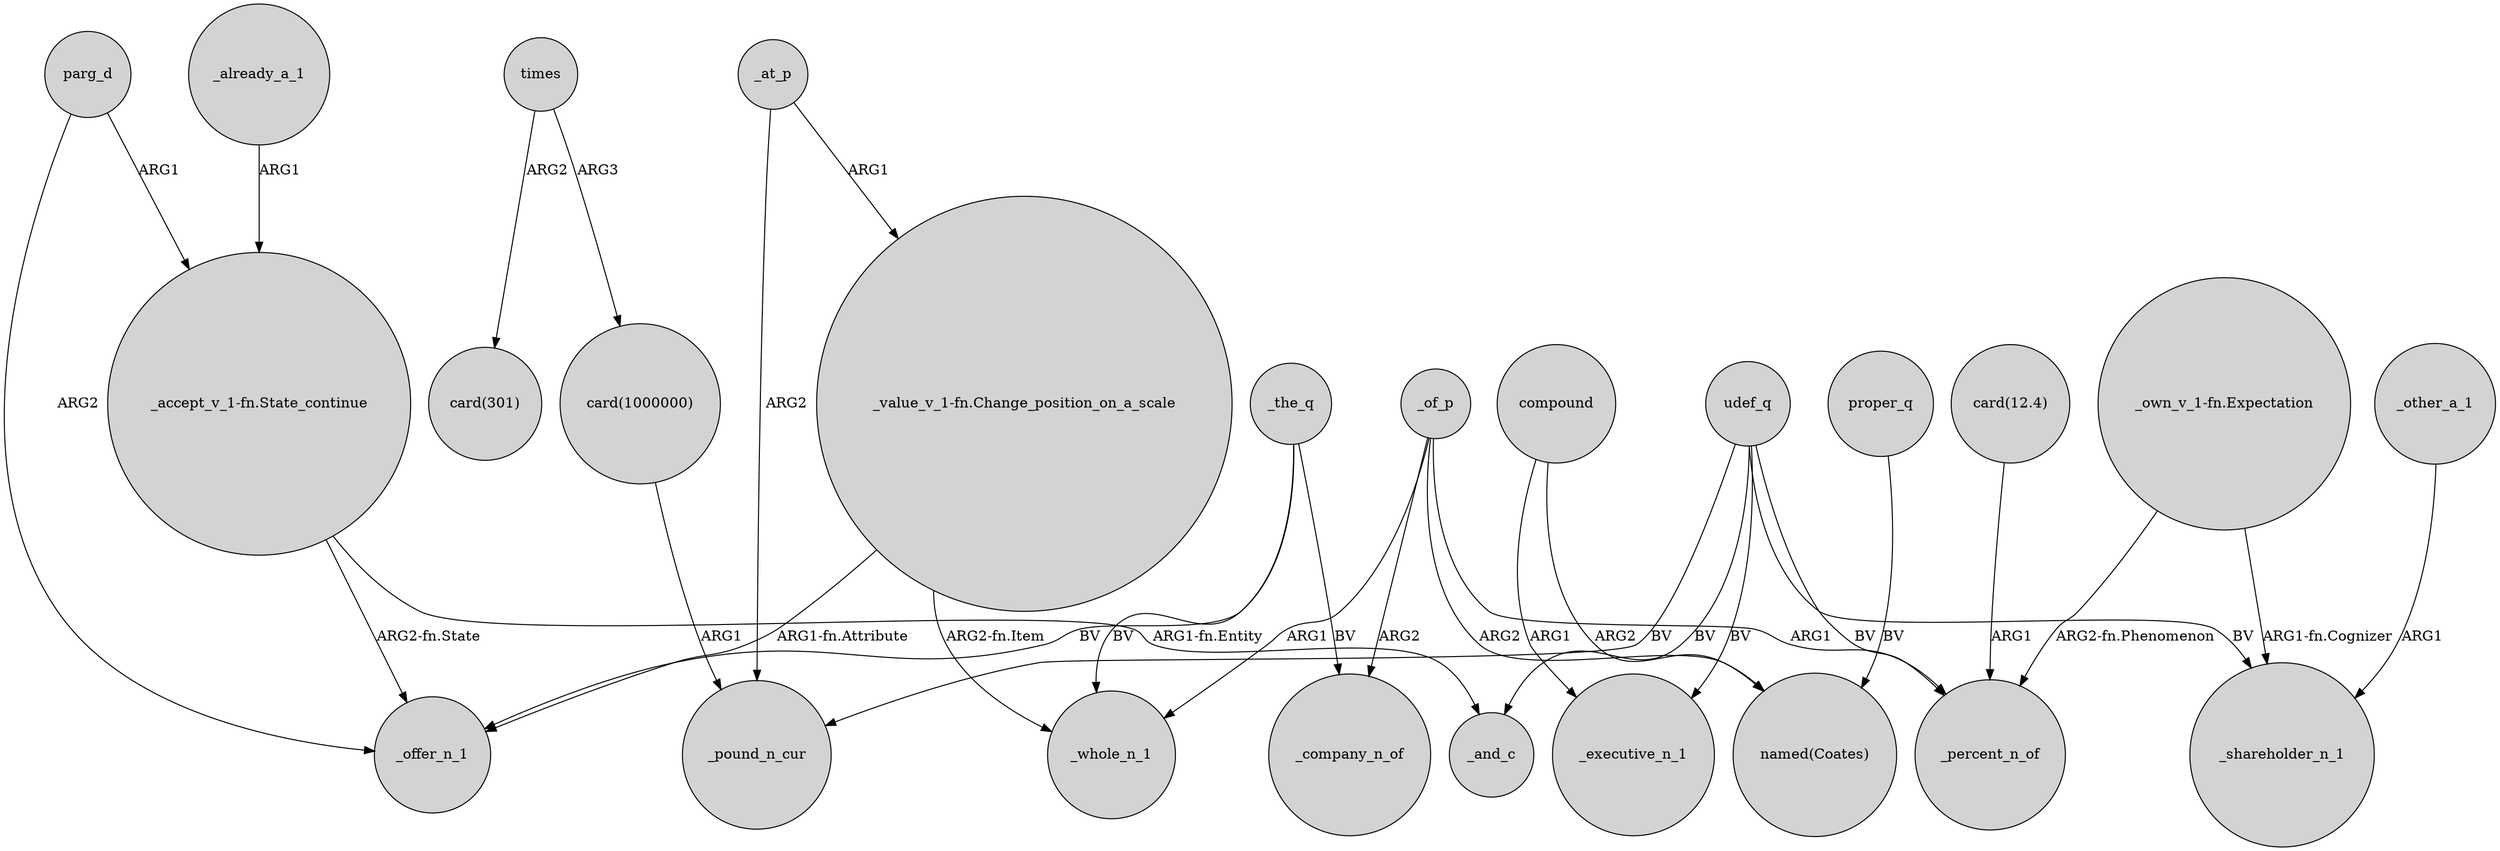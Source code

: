 digraph {
	node [shape=circle style=filled]
	udef_q -> _pound_n_cur [label=BV]
	parg_d -> _offer_n_1 [label=ARG2]
	"_own_v_1-fn.Expectation" -> _shareholder_n_1 [label="ARG1-fn.Cognizer"]
	udef_q -> _shareholder_n_1 [label=BV]
	_of_p -> "named(Coates)" [label=ARG2]
	times -> "card(1000000)" [label=ARG3]
	compound -> "named(Coates)" [label=ARG2]
	"_value_v_1-fn.Change_position_on_a_scale" -> _offer_n_1 [label="ARG1-fn.Attribute"]
	_already_a_1 -> "_accept_v_1-fn.State_continue" [label=ARG1]
	udef_q -> _and_c [label=BV]
	_of_p -> _percent_n_of [label=ARG1]
	udef_q -> _executive_n_1 [label=BV]
	"_accept_v_1-fn.State_continue" -> _and_c [label="ARG1-fn.Entity"]
	_of_p -> _whole_n_1 [label=ARG1]
	proper_q -> "named(Coates)" [label=BV]
	udef_q -> _percent_n_of [label=BV]
	_other_a_1 -> _shareholder_n_1 [label=ARG1]
	"card(1000000)" -> _pound_n_cur [label=ARG1]
	_at_p -> "_value_v_1-fn.Change_position_on_a_scale" [label=ARG1]
	_at_p -> _pound_n_cur [label=ARG2]
	"card(12.4)" -> _percent_n_of [label=ARG1]
	parg_d -> "_accept_v_1-fn.State_continue" [label=ARG1]
	compound -> _executive_n_1 [label=ARG1]
	times -> "card(301)" [label=ARG2]
	_the_q -> _offer_n_1 [label=BV]
	_of_p -> _company_n_of [label=ARG2]
	_the_q -> _whole_n_1 [label=BV]
	"_value_v_1-fn.Change_position_on_a_scale" -> _whole_n_1 [label="ARG2-fn.Item"]
	"_accept_v_1-fn.State_continue" -> _offer_n_1 [label="ARG2-fn.State"]
	_the_q -> _company_n_of [label=BV]
	"_own_v_1-fn.Expectation" -> _percent_n_of [label="ARG2-fn.Phenomenon"]
}
